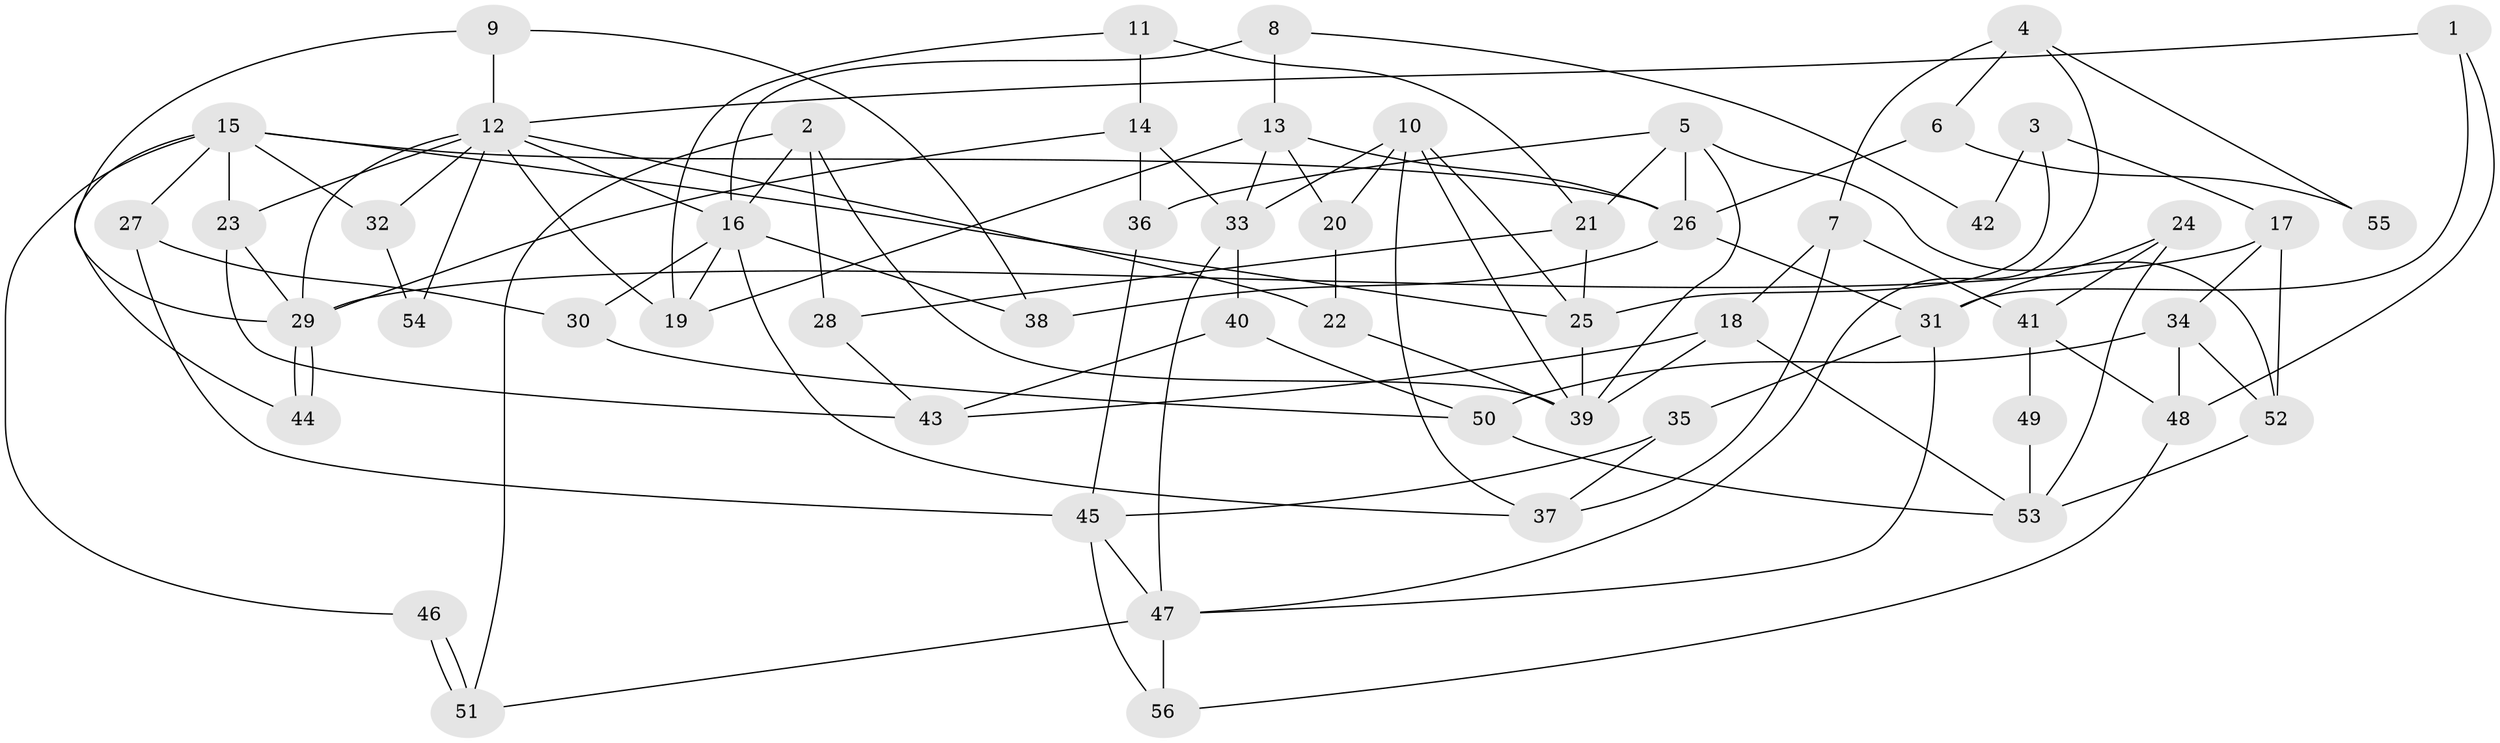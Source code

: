 // coarse degree distribution, {2: 0.25, 1: 0.125, 3: 0.25, 4: 0.125, 5: 0.125, 11: 0.0625, 9: 0.0625}
// Generated by graph-tools (version 1.1) at 2025/54/03/04/25 21:54:34]
// undirected, 56 vertices, 112 edges
graph export_dot {
graph [start="1"]
  node [color=gray90,style=filled];
  1;
  2;
  3;
  4;
  5;
  6;
  7;
  8;
  9;
  10;
  11;
  12;
  13;
  14;
  15;
  16;
  17;
  18;
  19;
  20;
  21;
  22;
  23;
  24;
  25;
  26;
  27;
  28;
  29;
  30;
  31;
  32;
  33;
  34;
  35;
  36;
  37;
  38;
  39;
  40;
  41;
  42;
  43;
  44;
  45;
  46;
  47;
  48;
  49;
  50;
  51;
  52;
  53;
  54;
  55;
  56;
  1 -- 12;
  1 -- 31;
  1 -- 48;
  2 -- 16;
  2 -- 39;
  2 -- 28;
  2 -- 51;
  3 -- 25;
  3 -- 17;
  3 -- 42;
  4 -- 7;
  4 -- 47;
  4 -- 6;
  4 -- 55;
  5 -- 21;
  5 -- 52;
  5 -- 26;
  5 -- 36;
  5 -- 39;
  6 -- 26;
  6 -- 55;
  7 -- 37;
  7 -- 18;
  7 -- 41;
  8 -- 16;
  8 -- 13;
  8 -- 42;
  9 -- 29;
  9 -- 12;
  9 -- 38;
  10 -- 37;
  10 -- 33;
  10 -- 20;
  10 -- 25;
  10 -- 39;
  11 -- 21;
  11 -- 19;
  11 -- 14;
  12 -- 23;
  12 -- 29;
  12 -- 16;
  12 -- 19;
  12 -- 22;
  12 -- 32;
  12 -- 54;
  13 -- 20;
  13 -- 26;
  13 -- 19;
  13 -- 33;
  14 -- 33;
  14 -- 29;
  14 -- 36;
  15 -- 26;
  15 -- 25;
  15 -- 23;
  15 -- 27;
  15 -- 32;
  15 -- 44;
  15 -- 46;
  16 -- 19;
  16 -- 30;
  16 -- 37;
  16 -- 38;
  17 -- 34;
  17 -- 29;
  17 -- 52;
  18 -- 39;
  18 -- 43;
  18 -- 53;
  20 -- 22;
  21 -- 25;
  21 -- 28;
  22 -- 39;
  23 -- 29;
  23 -- 43;
  24 -- 31;
  24 -- 41;
  24 -- 53;
  25 -- 39;
  26 -- 38;
  26 -- 31;
  27 -- 30;
  27 -- 45;
  28 -- 43;
  29 -- 44;
  29 -- 44;
  30 -- 50;
  31 -- 47;
  31 -- 35;
  32 -- 54;
  33 -- 47;
  33 -- 40;
  34 -- 48;
  34 -- 52;
  34 -- 50;
  35 -- 45;
  35 -- 37;
  36 -- 45;
  40 -- 50;
  40 -- 43;
  41 -- 48;
  41 -- 49;
  45 -- 47;
  45 -- 56;
  46 -- 51;
  46 -- 51;
  47 -- 51;
  47 -- 56;
  48 -- 56;
  49 -- 53;
  50 -- 53;
  52 -- 53;
}
